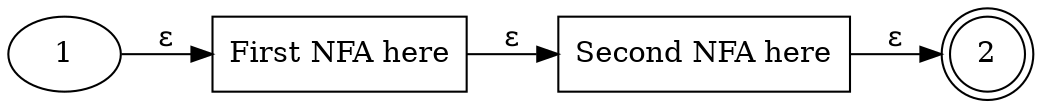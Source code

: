 // 5
digraph {
    dpi=300;
    rankdir="LR";
    rank=same;

    5.1 [label="1"];
    5.2 [shape=doublecircle label="2"];
    r1_5, r2_5 [shape=box];

    r1_5 [label="First NFA here"];
    r2_5 [label="Second NFA here"];

    5.1 -> r1_5 -> r2_5 -> 5.2 [label=<&epsilon;>];
}
